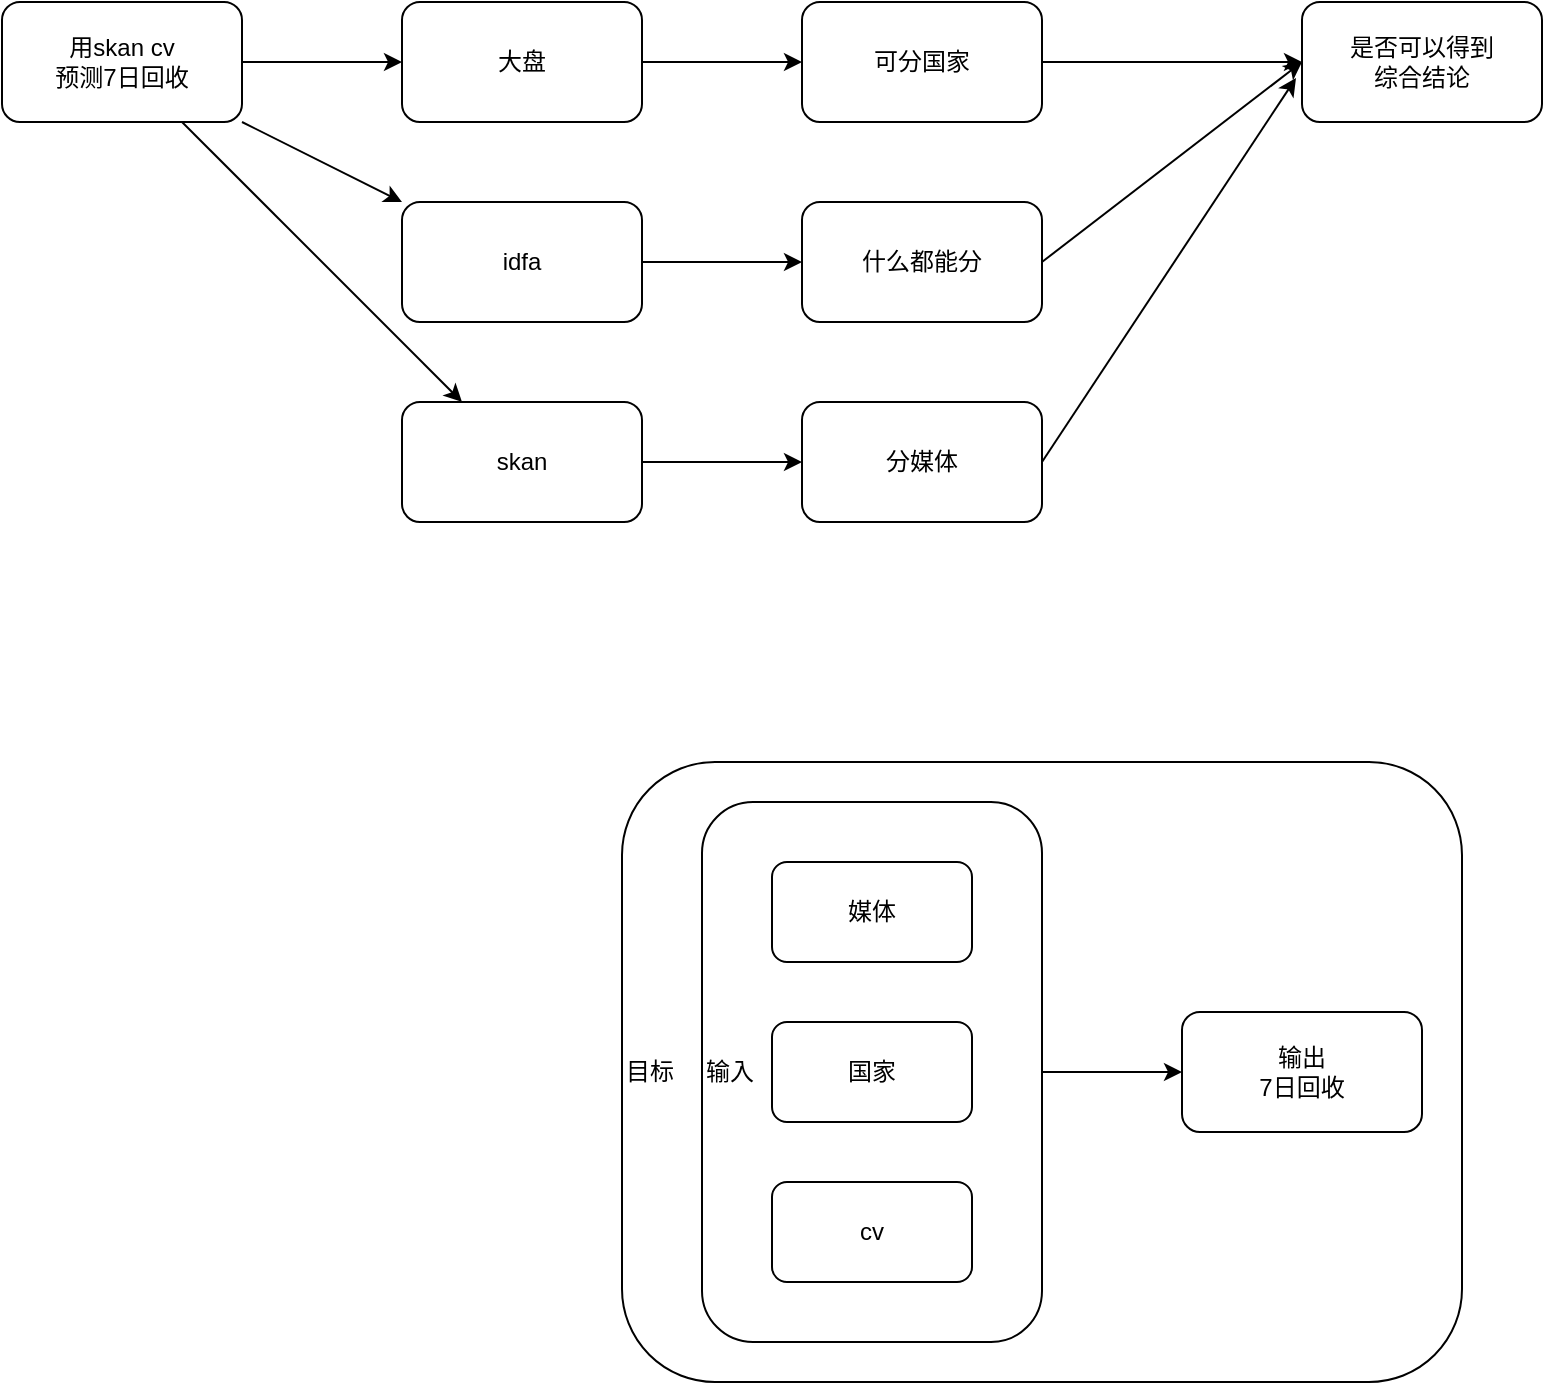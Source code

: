<mxfile>
    <diagram id="9IPPcJQb72su35Q1--tI" name="第 1 页">
        <mxGraphModel dx="1040" dy="593" grid="1" gridSize="10" guides="1" tooltips="1" connect="1" arrows="1" fold="1" page="1" pageScale="1" pageWidth="827" pageHeight="1169" math="0" shadow="0">
            <root>
                <mxCell id="0"/>
                <mxCell id="1" parent="0"/>
                <mxCell id="38" value="" style="edgeStyle=none;html=1;" edge="1" parent="1" source="36" target="37">
                    <mxGeometry relative="1" as="geometry"/>
                </mxCell>
                <mxCell id="42" value="" style="edgeStyle=none;html=1;" edge="1" parent="1" source="36" target="41">
                    <mxGeometry relative="1" as="geometry"/>
                </mxCell>
                <mxCell id="46" value="" style="edgeStyle=none;html=1;" edge="1" parent="1" source="36" target="45">
                    <mxGeometry relative="1" as="geometry"/>
                </mxCell>
                <mxCell id="36" value="用skan cv&lt;br&gt;预测7日回收" style="rounded=1;whiteSpace=wrap;html=1;" vertex="1" parent="1">
                    <mxGeometry x="40" y="40" width="120" height="60" as="geometry"/>
                </mxCell>
                <mxCell id="40" value="" style="edgeStyle=none;html=1;" edge="1" parent="1" source="37" target="39">
                    <mxGeometry relative="1" as="geometry"/>
                </mxCell>
                <mxCell id="37" value="大盘" style="whiteSpace=wrap;html=1;rounded=1;" vertex="1" parent="1">
                    <mxGeometry x="240" y="40" width="120" height="60" as="geometry"/>
                </mxCell>
                <mxCell id="51" value="" style="edgeStyle=none;html=1;" edge="1" parent="1" source="39" target="50">
                    <mxGeometry relative="1" as="geometry"/>
                </mxCell>
                <mxCell id="39" value="可分国家" style="whiteSpace=wrap;html=1;rounded=1;" vertex="1" parent="1">
                    <mxGeometry x="440" y="40" width="120" height="60" as="geometry"/>
                </mxCell>
                <mxCell id="44" value="" style="edgeStyle=none;html=1;" edge="1" parent="1" source="41" target="43">
                    <mxGeometry relative="1" as="geometry"/>
                </mxCell>
                <mxCell id="41" value="idfa" style="whiteSpace=wrap;html=1;rounded=1;" vertex="1" parent="1">
                    <mxGeometry x="240" y="140" width="120" height="60" as="geometry"/>
                </mxCell>
                <mxCell id="43" value="什么都能分" style="whiteSpace=wrap;html=1;rounded=1;" vertex="1" parent="1">
                    <mxGeometry x="440" y="140" width="120" height="60" as="geometry"/>
                </mxCell>
                <mxCell id="48" value="" style="edgeStyle=none;html=1;" edge="1" parent="1" source="45" target="47">
                    <mxGeometry relative="1" as="geometry"/>
                </mxCell>
                <mxCell id="45" value="skan" style="whiteSpace=wrap;html=1;rounded=1;" vertex="1" parent="1">
                    <mxGeometry x="240" y="240" width="120" height="60" as="geometry"/>
                </mxCell>
                <mxCell id="47" value="分媒体" style="whiteSpace=wrap;html=1;rounded=1;" vertex="1" parent="1">
                    <mxGeometry x="440" y="240" width="120" height="60" as="geometry"/>
                </mxCell>
                <mxCell id="50" value="是否可以得到&lt;br&gt;综合结论" style="whiteSpace=wrap;html=1;rounded=1;" vertex="1" parent="1">
                    <mxGeometry x="690" y="40" width="120" height="60" as="geometry"/>
                </mxCell>
                <mxCell id="52" value="" style="endArrow=classic;html=1;exitX=1;exitY=0.5;exitDx=0;exitDy=0;entryX=0;entryY=0.5;entryDx=0;entryDy=0;" edge="1" parent="1" source="43" target="50">
                    <mxGeometry width="50" height="50" relative="1" as="geometry">
                        <mxPoint x="600" y="200" as="sourcePoint"/>
                        <mxPoint x="650" y="150" as="targetPoint"/>
                    </mxGeometry>
                </mxCell>
                <mxCell id="53" value="" style="endArrow=classic;html=1;exitX=1;exitY=0.5;exitDx=0;exitDy=0;entryX=-0.025;entryY=0.633;entryDx=0;entryDy=0;entryPerimeter=0;" edge="1" parent="1" source="47" target="50">
                    <mxGeometry width="50" height="50" relative="1" as="geometry">
                        <mxPoint x="510" y="390" as="sourcePoint"/>
                        <mxPoint x="560" y="340" as="targetPoint"/>
                    </mxGeometry>
                </mxCell>
                <mxCell id="54" value="目标" style="rounded=1;whiteSpace=wrap;html=1;align=left;" vertex="1" parent="1">
                    <mxGeometry x="350" y="420" width="420" height="310" as="geometry"/>
                </mxCell>
                <mxCell id="55" value="&lt;div&gt;&lt;span&gt;输入&lt;/span&gt;&lt;/div&gt;" style="whiteSpace=wrap;html=1;rounded=1;align=left;" vertex="1" parent="1">
                    <mxGeometry x="390" y="440" width="170" height="270" as="geometry"/>
                </mxCell>
                <mxCell id="57" value="输出&lt;br&gt;7日回收" style="whiteSpace=wrap;html=1;rounded=1;" vertex="1" parent="1">
                    <mxGeometry x="630" y="545" width="120" height="60" as="geometry"/>
                </mxCell>
                <mxCell id="59" value="媒体" style="rounded=1;whiteSpace=wrap;html=1;" vertex="1" parent="1">
                    <mxGeometry x="425" y="470" width="100" height="50" as="geometry"/>
                </mxCell>
                <mxCell id="62" value="国家" style="rounded=1;whiteSpace=wrap;html=1;" vertex="1" parent="1">
                    <mxGeometry x="425" y="550" width="100" height="50" as="geometry"/>
                </mxCell>
                <mxCell id="64" value="cv" style="rounded=1;whiteSpace=wrap;html=1;" vertex="1" parent="1">
                    <mxGeometry x="425" y="630" width="100" height="50" as="geometry"/>
                </mxCell>
                <mxCell id="66" value="" style="endArrow=classic;html=1;exitX=1;exitY=0.5;exitDx=0;exitDy=0;entryX=0;entryY=0.5;entryDx=0;entryDy=0;" edge="1" parent="1" source="55" target="57">
                    <mxGeometry width="50" height="50" relative="1" as="geometry">
                        <mxPoint x="570" y="610" as="sourcePoint"/>
                        <mxPoint x="620" y="560" as="targetPoint"/>
                    </mxGeometry>
                </mxCell>
            </root>
        </mxGraphModel>
    </diagram>
</mxfile>